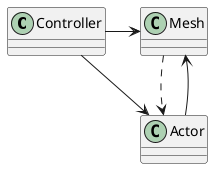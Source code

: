 @startuml game-uml-01

class Controller{}
Controller -> Mesh
Controller --> Actor
Actor --> Mesh
Mesh ..> Actor
@enduml
